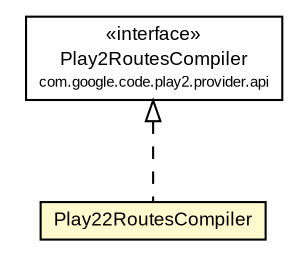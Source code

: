 #!/usr/local/bin/dot
#
# Class diagram 
# Generated by UMLGraph version R5_6-24-gf6e263 (http://www.umlgraph.org/)
#

digraph G {
	edge [fontname="arial",fontsize=10,labelfontname="arial",labelfontsize=10];
	node [fontname="arial",fontsize=10,shape=plaintext];
	nodesep=0.25;
	ranksep=0.5;
	// com.google.code.play2.provider.play22.Play22RoutesCompiler
	c195 [label=<<table title="com.google.code.play2.provider.play22.Play22RoutesCompiler" border="0" cellborder="1" cellspacing="0" cellpadding="2" port="p" bgcolor="lemonChiffon" href="./Play22RoutesCompiler.html">
		<tr><td><table border="0" cellspacing="0" cellpadding="1">
<tr><td align="center" balign="center"> Play22RoutesCompiler </td></tr>
		</table></td></tr>
		</table>>, URL="./Play22RoutesCompiler.html", fontname="arial", fontcolor="black", fontsize=9.0];
	//com.google.code.play2.provider.play22.Play22RoutesCompiler implements com.google.code.play2.provider.api.Play2RoutesCompiler
	c205:p -> c195:p [dir=back,arrowtail=empty,style=dashed];
	// com.google.code.play2.provider.api.Play2RoutesCompiler
	c205 [label=<<table title="com.google.code.play2.provider.api.Play2RoutesCompiler" border="0" cellborder="1" cellspacing="0" cellpadding="2" port="p" href="https://play2-maven-plugin.googlecode.com/svn/mavensite/1.0.0-alpha9/play2-provider-api/apidocs/com/google/code/play2/provider/api/Play2RoutesCompiler.html">
		<tr><td><table border="0" cellspacing="0" cellpadding="1">
<tr><td align="center" balign="center"> &#171;interface&#187; </td></tr>
<tr><td align="center" balign="center"> Play2RoutesCompiler </td></tr>
<tr><td align="center" balign="center"><font point-size="7.0"> com.google.code.play2.provider.api </font></td></tr>
		</table></td></tr>
		</table>>, URL="https://play2-maven-plugin.googlecode.com/svn/mavensite/1.0.0-alpha9/play2-provider-api/apidocs/com/google/code/play2/provider/api/Play2RoutesCompiler.html", fontname="arial", fontcolor="black", fontsize=9.0];
}

